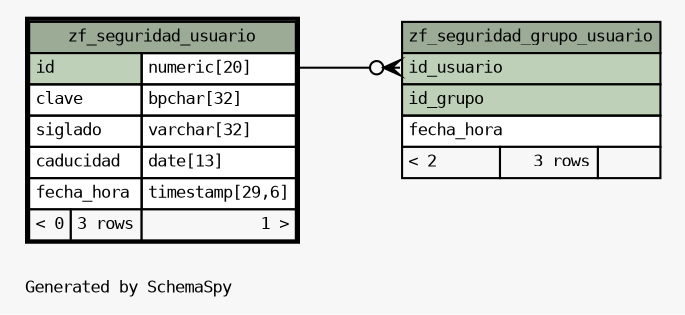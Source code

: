 // dot 2.26.3 on Linux 3.11.10.10-canaima+
// SchemaSpy rev 590
digraph "oneDegreeRelationshipsDiagram" {
  graph [
    rankdir="RL"
    bgcolor="#f7f7f7"
    label="\nGenerated by SchemaSpy"
    labeljust="l"
    nodesep="0.18"
    ranksep="0.46"
    fontname="monospace"
    fontsize="8"
  ];
  node [
    fontname="monospace"
    fontsize="8"
    shape="plaintext"
  ];
  edge [
    arrowsize="0.8"
  ];
  "zf_seguridad_grupo_usuario":"id_usuario":w -> "zf_seguridad_usuario":"id.type":e [arrowhead=none dir=back arrowtail=crowodot];
  "zf_seguridad_grupo_usuario" [
    label=<
    <TABLE BORDER="0" CELLBORDER="1" CELLSPACING="0" BGCOLOR="#ffffff">
      <TR><TD COLSPAN="3" BGCOLOR="#9bab96" ALIGN="CENTER">zf_seguridad_grupo_usuario</TD></TR>
      <TR><TD PORT="id_usuario" COLSPAN="3" BGCOLOR="#bed1b8" ALIGN="LEFT">id_usuario</TD></TR>
      <TR><TD PORT="id_grupo" COLSPAN="3" BGCOLOR="#bed1b8" ALIGN="LEFT">id_grupo</TD></TR>
      <TR><TD PORT="fecha_hora" COLSPAN="3" ALIGN="LEFT">fecha_hora</TD></TR>
      <TR><TD ALIGN="LEFT" BGCOLOR="#f7f7f7">&lt; 2</TD><TD ALIGN="RIGHT" BGCOLOR="#f7f7f7">3 rows</TD><TD ALIGN="RIGHT" BGCOLOR="#f7f7f7">  </TD></TR>
    </TABLE>>
    URL="zf_seguridad_grupo_usuario.html"
    tooltip="zf_seguridad_grupo_usuario"
  ];
  "zf_seguridad_usuario" [
    label=<
    <TABLE BORDER="2" CELLBORDER="1" CELLSPACING="0" BGCOLOR="#ffffff">
      <TR><TD COLSPAN="3" BGCOLOR="#9bab96" ALIGN="CENTER">zf_seguridad_usuario</TD></TR>
      <TR><TD PORT="id" COLSPAN="2" BGCOLOR="#bed1b8" ALIGN="LEFT">id</TD><TD PORT="id.type" ALIGN="LEFT">numeric[20]</TD></TR>
      <TR><TD PORT="clave" COLSPAN="2" ALIGN="LEFT">clave</TD><TD PORT="clave.type" ALIGN="LEFT">bpchar[32]</TD></TR>
      <TR><TD PORT="siglado" COLSPAN="2" ALIGN="LEFT">siglado</TD><TD PORT="siglado.type" ALIGN="LEFT">varchar[32]</TD></TR>
      <TR><TD PORT="caducidad" COLSPAN="2" ALIGN="LEFT">caducidad</TD><TD PORT="caducidad.type" ALIGN="LEFT">date[13]</TD></TR>
      <TR><TD PORT="fecha_hora" COLSPAN="2" ALIGN="LEFT">fecha_hora</TD><TD PORT="fecha_hora.type" ALIGN="LEFT">timestamp[29,6]</TD></TR>
      <TR><TD ALIGN="LEFT" BGCOLOR="#f7f7f7">&lt; 0</TD><TD ALIGN="RIGHT" BGCOLOR="#f7f7f7">3 rows</TD><TD ALIGN="RIGHT" BGCOLOR="#f7f7f7">1 &gt;</TD></TR>
    </TABLE>>
    URL="zf_seguridad_usuario.html"
    tooltip="zf_seguridad_usuario"
  ];
}
